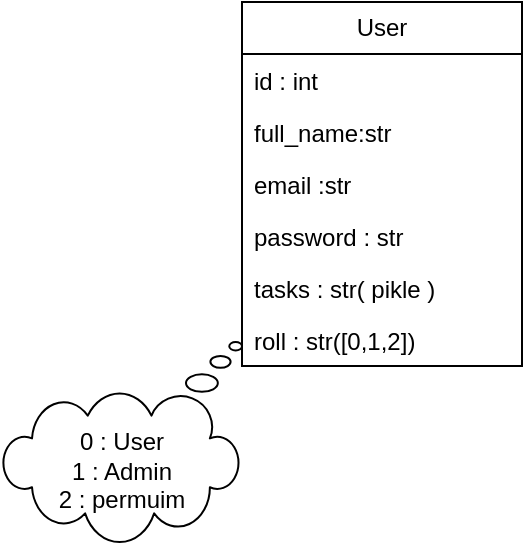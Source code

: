 <mxfile version="22.1.2" type="device">
  <diagram name="Page-1" id="9f46799a-70d6-7492-0946-bef42562c5a5">
    <mxGraphModel dx="2240" dy="1048" grid="1" gridSize="10" guides="1" tooltips="1" connect="1" arrows="1" fold="1" page="1" pageScale="1" pageWidth="1100" pageHeight="850" background="none" math="0" shadow="0">
      <root>
        <mxCell id="0" />
        <mxCell id="1" parent="0" />
        <mxCell id="NMx6F2-wzhurITA7qmi6-5" value="User" style="swimlane;fontStyle=0;childLayout=stackLayout;horizontal=1;startSize=26;fillColor=none;horizontalStack=0;resizeParent=1;resizeParentMax=0;resizeLast=0;collapsible=1;marginBottom=0;whiteSpace=wrap;html=1;" vertex="1" parent="1">
          <mxGeometry x="180" y="170" width="140" height="182" as="geometry" />
        </mxCell>
        <mxCell id="NMx6F2-wzhurITA7qmi6-7" value="id : int&lt;span style=&quot;white-space: pre;&quot;&gt;&#x9;&lt;/span&gt;" style="text;strokeColor=none;fillColor=none;align=left;verticalAlign=top;spacingLeft=4;spacingRight=4;overflow=hidden;rotatable=0;points=[[0,0.5],[1,0.5]];portConstraint=eastwest;whiteSpace=wrap;html=1;" vertex="1" parent="NMx6F2-wzhurITA7qmi6-5">
          <mxGeometry y="26" width="140" height="26" as="geometry" />
        </mxCell>
        <mxCell id="NMx6F2-wzhurITA7qmi6-8" value="full_name:str&lt;br&gt;" style="text;strokeColor=none;fillColor=none;align=left;verticalAlign=top;spacingLeft=4;spacingRight=4;overflow=hidden;rotatable=0;points=[[0,0.5],[1,0.5]];portConstraint=eastwest;whiteSpace=wrap;html=1;" vertex="1" parent="NMx6F2-wzhurITA7qmi6-5">
          <mxGeometry y="52" width="140" height="26" as="geometry" />
        </mxCell>
        <mxCell id="NMx6F2-wzhurITA7qmi6-9" value="email :str" style="text;strokeColor=none;fillColor=none;align=left;verticalAlign=top;spacingLeft=4;spacingRight=4;overflow=hidden;rotatable=0;points=[[0,0.5],[1,0.5]];portConstraint=eastwest;whiteSpace=wrap;html=1;" vertex="1" parent="NMx6F2-wzhurITA7qmi6-5">
          <mxGeometry y="78" width="140" height="26" as="geometry" />
        </mxCell>
        <mxCell id="NMx6F2-wzhurITA7qmi6-14" value="password : str" style="text;strokeColor=none;fillColor=none;align=left;verticalAlign=top;spacingLeft=4;spacingRight=4;overflow=hidden;rotatable=0;points=[[0,0.5],[1,0.5]];portConstraint=eastwest;whiteSpace=wrap;html=1;" vertex="1" parent="NMx6F2-wzhurITA7qmi6-5">
          <mxGeometry y="104" width="140" height="26" as="geometry" />
        </mxCell>
        <mxCell id="NMx6F2-wzhurITA7qmi6-15" value="tasks : str( pikle )" style="text;strokeColor=none;fillColor=none;align=left;verticalAlign=top;spacingLeft=4;spacingRight=4;overflow=hidden;rotatable=0;points=[[0,0.5],[1,0.5]];portConstraint=eastwest;whiteSpace=wrap;html=1;" vertex="1" parent="NMx6F2-wzhurITA7qmi6-5">
          <mxGeometry y="130" width="140" height="26" as="geometry" />
        </mxCell>
        <mxCell id="NMx6F2-wzhurITA7qmi6-26" value="roll : str([0,1,2])" style="text;strokeColor=none;fillColor=none;align=left;verticalAlign=top;spacingLeft=4;spacingRight=4;overflow=hidden;rotatable=0;points=[[0,0.5],[1,0.5]];portConstraint=eastwest;whiteSpace=wrap;html=1;" vertex="1" parent="NMx6F2-wzhurITA7qmi6-5">
          <mxGeometry y="156" width="140" height="26" as="geometry" />
        </mxCell>
        <mxCell id="NMx6F2-wzhurITA7qmi6-28" value="&lt;br&gt;&lt;br&gt;0 : User&lt;br&gt;1 : Admin&lt;br&gt;2 : permuim" style="whiteSpace=wrap;html=1;shape=mxgraph.basic.cloud_callout;direction=west;" vertex="1" parent="1">
          <mxGeometry x="60" y="340" width="120" height="100" as="geometry" />
        </mxCell>
      </root>
    </mxGraphModel>
  </diagram>
</mxfile>
